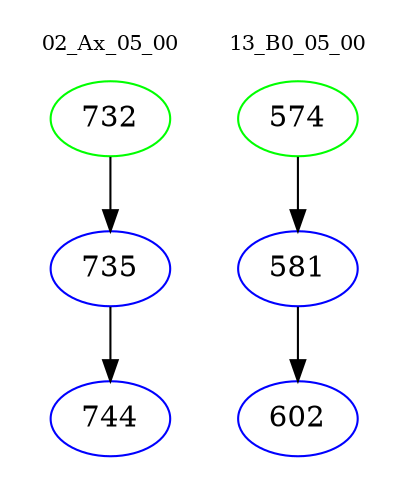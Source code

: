 digraph{
subgraph cluster_0 {
color = white
label = "02_Ax_05_00";
fontsize=10;
T0_732 [label="732", color="green"]
T0_732 -> T0_735 [color="black"]
T0_735 [label="735", color="blue"]
T0_735 -> T0_744 [color="black"]
T0_744 [label="744", color="blue"]
}
subgraph cluster_1 {
color = white
label = "13_B0_05_00";
fontsize=10;
T1_574 [label="574", color="green"]
T1_574 -> T1_581 [color="black"]
T1_581 [label="581", color="blue"]
T1_581 -> T1_602 [color="black"]
T1_602 [label="602", color="blue"]
}
}
